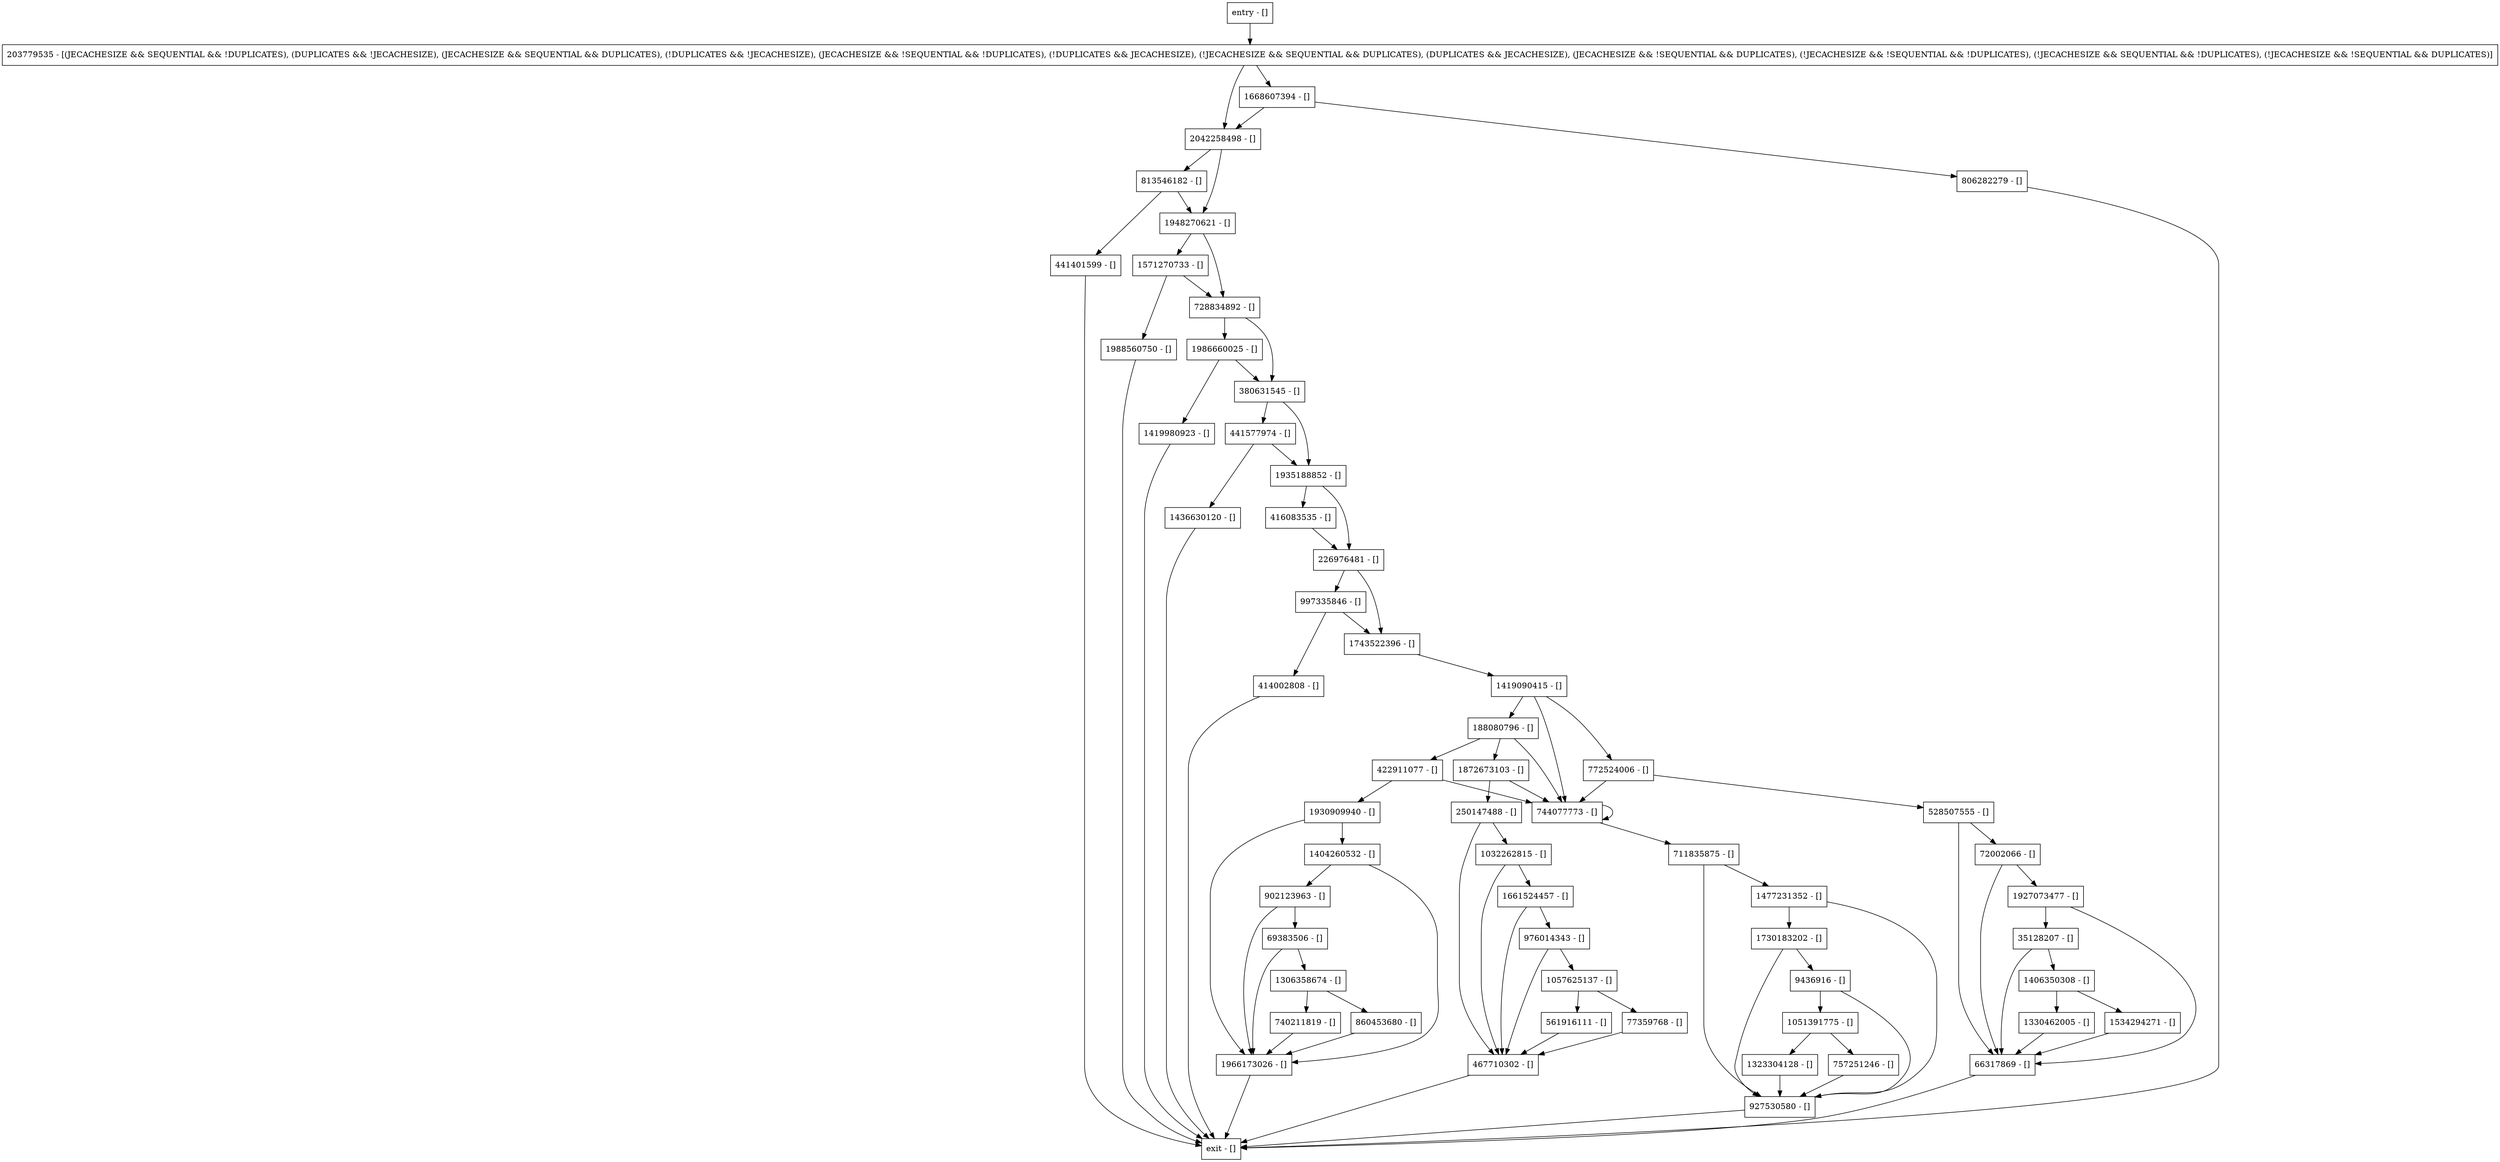 digraph insertOrUpdateRecord {
node [shape=record];
1330462005 [label="1330462005 - []"];
1534294271 [label="1534294271 - []"];
226976481 [label="226976481 - []"];
1743522396 [label="1743522396 - []"];
1661524457 [label="1661524457 - []"];
1477231352 [label="1477231352 - []"];
1419090415 [label="1419090415 - []"];
1057625137 [label="1057625137 - []"];
414002808 [label="414002808 - []"];
1406350308 [label="1406350308 - []"];
441577974 [label="441577974 - []"];
728834892 [label="728834892 - []"];
380631545 [label="380631545 - []"];
441401599 [label="441401599 - []"];
902123963 [label="902123963 - []"];
927530580 [label="927530580 - []"];
1730183202 [label="1730183202 - []"];
203779535 [label="203779535 - [(JECACHESIZE && SEQUENTIAL && !DUPLICATES), (DUPLICATES && !JECACHESIZE), (JECACHESIZE && SEQUENTIAL && DUPLICATES), (!DUPLICATES && !JECACHESIZE), (JECACHESIZE && !SEQUENTIAL && !DUPLICATES), (!DUPLICATES && JECACHESIZE), (!JECACHESIZE && SEQUENTIAL && DUPLICATES), (DUPLICATES && JECACHESIZE), (JECACHESIZE && !SEQUENTIAL && DUPLICATES), (!JECACHESIZE && !SEQUENTIAL && !DUPLICATES), (!JECACHESIZE && SEQUENTIAL && !DUPLICATES), (!JECACHESIZE && !SEQUENTIAL && DUPLICATES)]"];
2042258498 [label="2042258498 - []"];
772524006 [label="772524006 - []"];
528507555 [label="528507555 - []"];
1668607394 [label="1668607394 - []"];
69383506 [label="69383506 - []"];
561916111 [label="561916111 - []"];
1930909940 [label="1930909940 - []"];
422911077 [label="422911077 - []"];
entry [label="entry - []"];
exit [label="exit - []"];
1419980923 [label="1419980923 - []"];
813546182 [label="813546182 - []"];
740211819 [label="740211819 - []"];
1988560750 [label="1988560750 - []"];
416083535 [label="416083535 - []"];
744077773 [label="744077773 - []"];
711835875 [label="711835875 - []"];
77359768 [label="77359768 - []"];
1872673103 [label="1872673103 - []"];
9436916 [label="9436916 - []"];
1323304128 [label="1323304128 - []"];
1935188852 [label="1935188852 - []"];
188080796 [label="188080796 - []"];
467710302 [label="467710302 - []"];
997335846 [label="997335846 - []"];
1404260532 [label="1404260532 - []"];
1306358674 [label="1306358674 - []"];
66317869 [label="66317869 - []"];
757251246 [label="757251246 - []"];
1948270621 [label="1948270621 - []"];
72002066 [label="72002066 - []"];
806282279 [label="806282279 - []"];
1436630120 [label="1436630120 - []"];
860453680 [label="860453680 - []"];
1571270733 [label="1571270733 - []"];
1927073477 [label="1927073477 - []"];
1051391775 [label="1051391775 - []"];
1032262815 [label="1032262815 - []"];
250147488 [label="250147488 - []"];
976014343 [label="976014343 - []"];
1966173026 [label="1966173026 - []"];
35128207 [label="35128207 - []"];
1986660025 [label="1986660025 - []"];
entry;
exit;
1330462005 -> 66317869;
1534294271 -> 66317869;
226976481 -> 1743522396;
226976481 -> 997335846;
1743522396 -> 1419090415;
1661524457 -> 467710302;
1661524457 -> 976014343;
1477231352 -> 927530580;
1477231352 -> 1730183202;
1419090415 -> 188080796;
1419090415 -> 772524006;
1419090415 -> 744077773;
1057625137 -> 77359768;
1057625137 -> 561916111;
414002808 -> exit;
1406350308 -> 1330462005;
1406350308 -> 1534294271;
441577974 -> 1935188852;
441577974 -> 1436630120;
728834892 -> 380631545;
728834892 -> 1986660025;
380631545 -> 1935188852;
380631545 -> 441577974;
441401599 -> exit;
902123963 -> 69383506;
902123963 -> 1966173026;
927530580 -> exit;
1730183202 -> 9436916;
1730183202 -> 927530580;
203779535 -> 2042258498;
203779535 -> 1668607394;
2042258498 -> 1948270621;
2042258498 -> 813546182;
772524006 -> 744077773;
772524006 -> 528507555;
528507555 -> 66317869;
528507555 -> 72002066;
1668607394 -> 2042258498;
1668607394 -> 806282279;
69383506 -> 1306358674;
69383506 -> 1966173026;
561916111 -> 467710302;
1930909940 -> 1966173026;
1930909940 -> 1404260532;
422911077 -> 744077773;
422911077 -> 1930909940;
entry -> 203779535;
1419980923 -> exit;
813546182 -> 1948270621;
813546182 -> 441401599;
740211819 -> 1966173026;
1988560750 -> exit;
416083535 -> 226976481;
744077773 -> 744077773;
744077773 -> 711835875;
711835875 -> 1477231352;
711835875 -> 927530580;
77359768 -> 467710302;
1872673103 -> 744077773;
1872673103 -> 250147488;
9436916 -> 1051391775;
9436916 -> 927530580;
1323304128 -> 927530580;
1935188852 -> 416083535;
1935188852 -> 226976481;
188080796 -> 744077773;
188080796 -> 1872673103;
188080796 -> 422911077;
467710302 -> exit;
997335846 -> 1743522396;
997335846 -> 414002808;
1404260532 -> 1966173026;
1404260532 -> 902123963;
1306358674 -> 740211819;
1306358674 -> 860453680;
66317869 -> exit;
757251246 -> 927530580;
1948270621 -> 1571270733;
1948270621 -> 728834892;
72002066 -> 1927073477;
72002066 -> 66317869;
806282279 -> exit;
1436630120 -> exit;
860453680 -> 1966173026;
1571270733 -> 1988560750;
1571270733 -> 728834892;
1927073477 -> 66317869;
1927073477 -> 35128207;
1051391775 -> 757251246;
1051391775 -> 1323304128;
1032262815 -> 467710302;
1032262815 -> 1661524457;
250147488 -> 467710302;
250147488 -> 1032262815;
976014343 -> 467710302;
976014343 -> 1057625137;
1966173026 -> exit;
35128207 -> 1406350308;
35128207 -> 66317869;
1986660025 -> 1419980923;
1986660025 -> 380631545;
}
